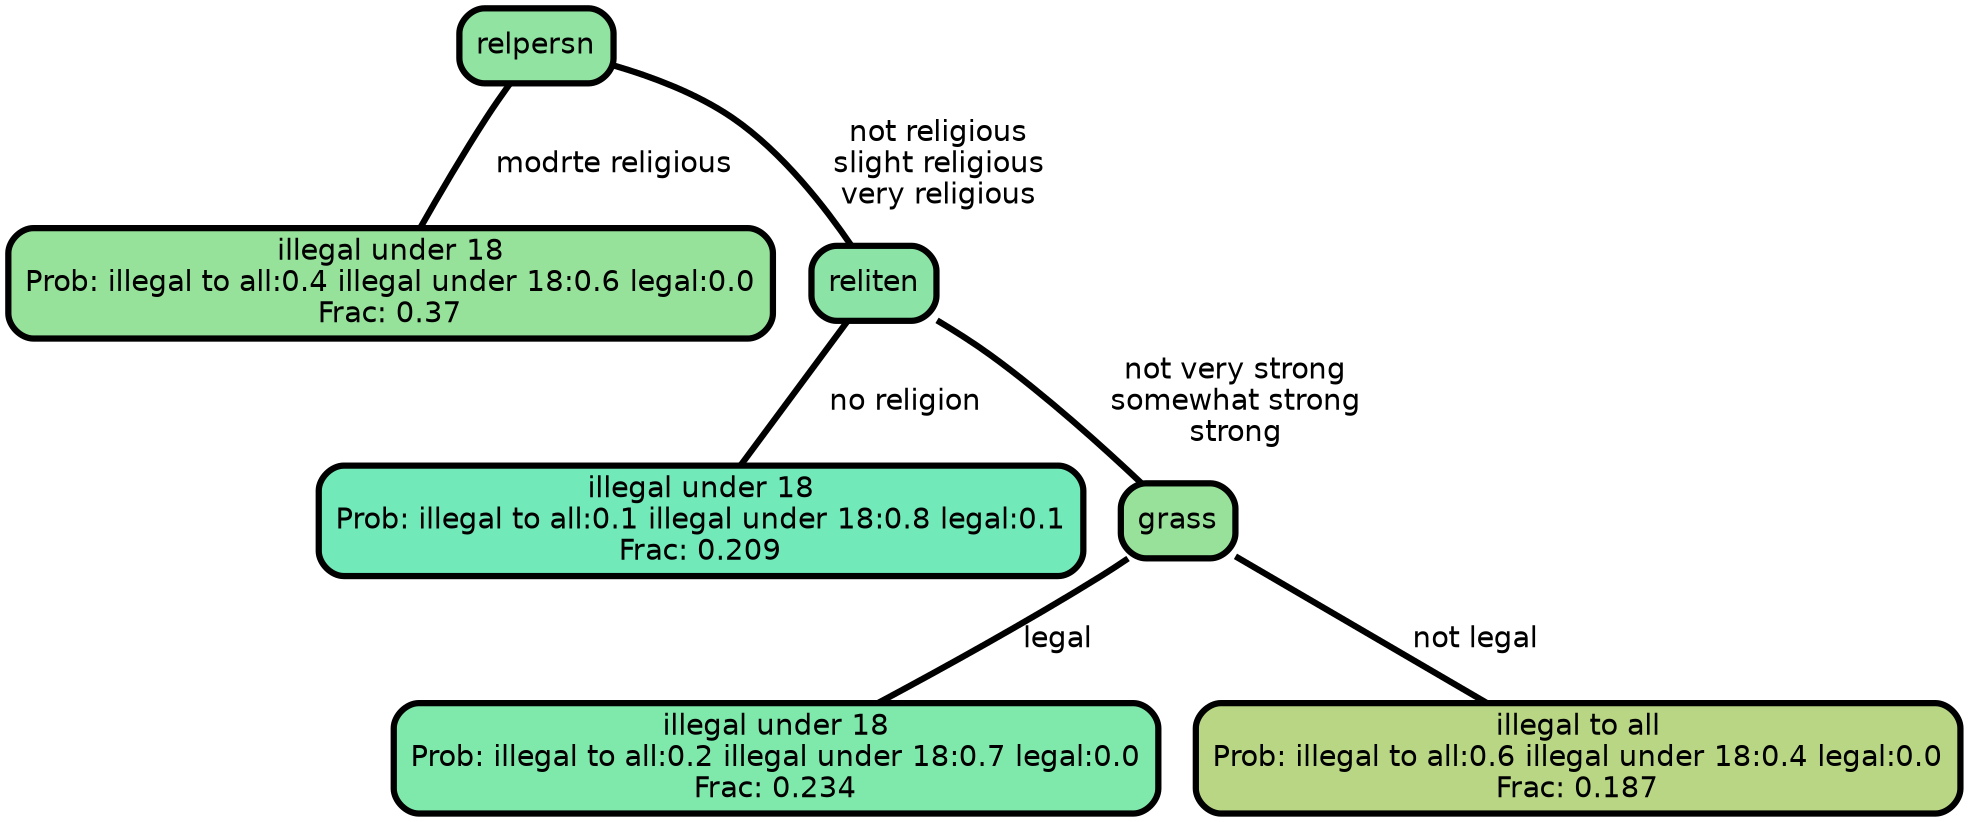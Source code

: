 graph Tree {
node [shape=box, style="filled, rounded",color="black",penwidth="3",fontcolor="black",                 fontname=helvetica] ;
graph [ranksep="0 equally", splines=straight,                 bgcolor=transparent, dpi=200] ;
edge [fontname=helvetica, color=black] ;
0 [label="illegal under 18
Prob: illegal to all:0.4 illegal under 18:0.6 legal:0.0
Frac: 0.37", fillcolor="#97e29b"] ;
1 [label="relpersn", fillcolor="#90e3a1"] ;
2 [label="illegal under 18
Prob: illegal to all:0.1 illegal under 18:0.8 legal:0.1
Frac: 0.209", fillcolor="#72e9b9"] ;
3 [label="reliten", fillcolor="#8be3a5"] ;
4 [label="illegal under 18
Prob: illegal to all:0.2 illegal under 18:0.7 legal:0.0
Frac: 0.234", fillcolor="#7fe9ac"] ;
5 [label="grass", fillcolor="#98e19b"] ;
6 [label="illegal to all
Prob: illegal to all:0.6 illegal under 18:0.4 legal:0.0
Frac: 0.187", fillcolor="#b9d685"] ;
1 -- 0 [label=" modrte religious",penwidth=3] ;
1 -- 3 [label=" not religious\n slight religious\n very religious",penwidth=3] ;
3 -- 2 [label=" no religion",penwidth=3] ;
3 -- 5 [label=" not very strong\n somewhat strong\n strong",penwidth=3] ;
5 -- 4 [label=" legal",penwidth=3] ;
5 -- 6 [label=" not legal",penwidth=3] ;
{rank = same;}}